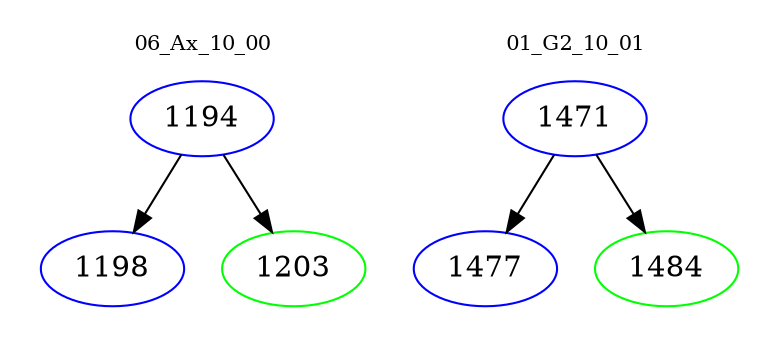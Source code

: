 digraph{
subgraph cluster_0 {
color = white
label = "06_Ax_10_00";
fontsize=10;
T0_1194 [label="1194", color="blue"]
T0_1194 -> T0_1198 [color="black"]
T0_1198 [label="1198", color="blue"]
T0_1194 -> T0_1203 [color="black"]
T0_1203 [label="1203", color="green"]
}
subgraph cluster_1 {
color = white
label = "01_G2_10_01";
fontsize=10;
T1_1471 [label="1471", color="blue"]
T1_1471 -> T1_1477 [color="black"]
T1_1477 [label="1477", color="blue"]
T1_1471 -> T1_1484 [color="black"]
T1_1484 [label="1484", color="green"]
}
}
